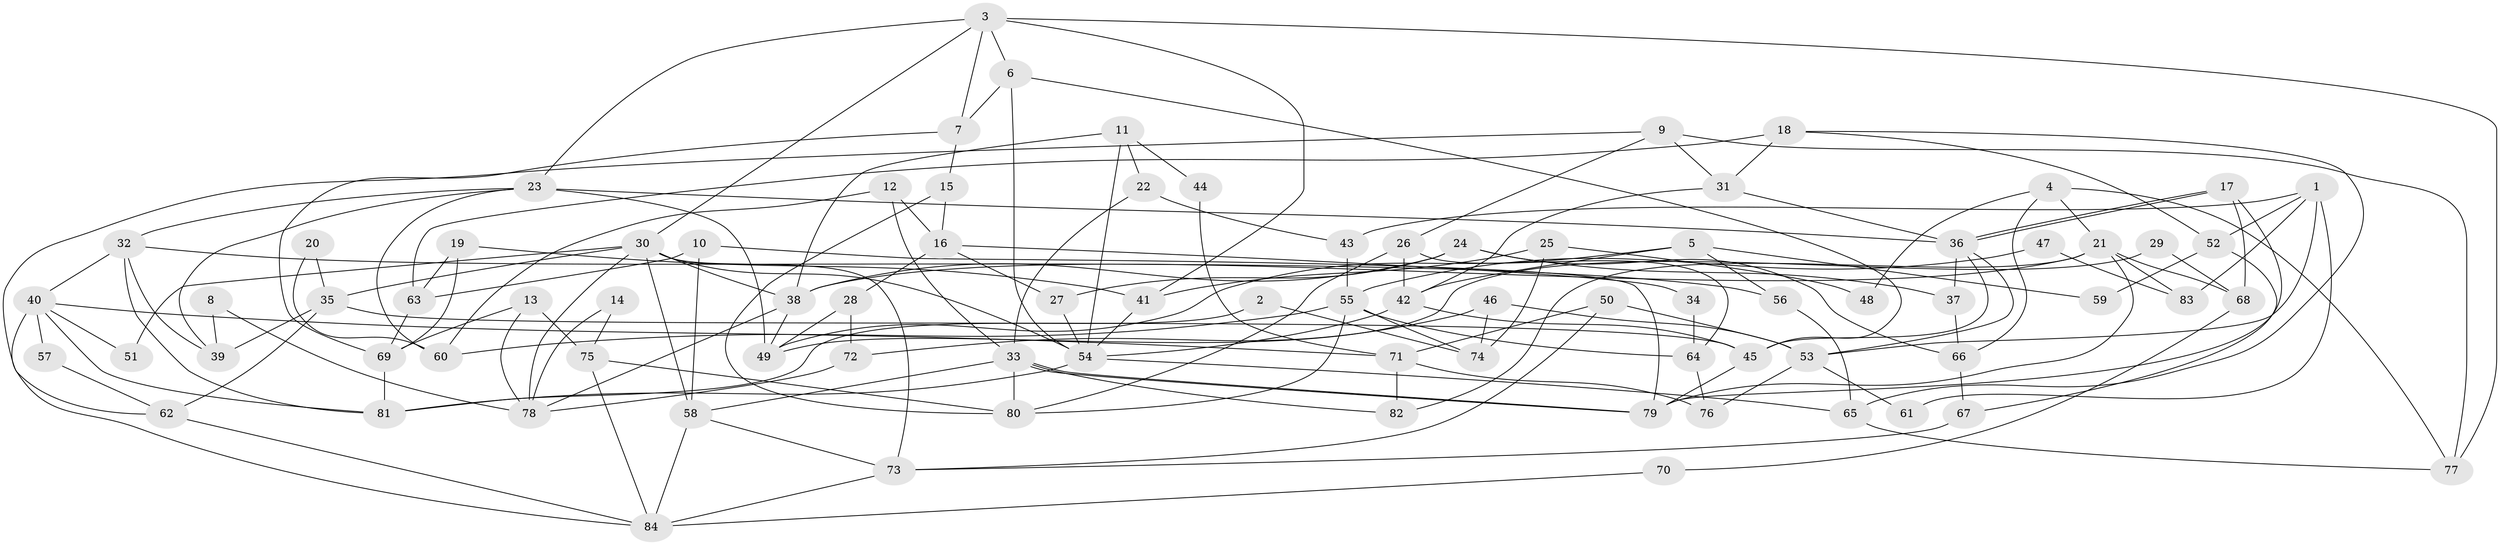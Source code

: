 // Generated by graph-tools (version 1.1) at 2025/15/03/09/25 04:15:06]
// undirected, 84 vertices, 168 edges
graph export_dot {
graph [start="1"]
  node [color=gray90,style=filled];
  1;
  2;
  3;
  4;
  5;
  6;
  7;
  8;
  9;
  10;
  11;
  12;
  13;
  14;
  15;
  16;
  17;
  18;
  19;
  20;
  21;
  22;
  23;
  24;
  25;
  26;
  27;
  28;
  29;
  30;
  31;
  32;
  33;
  34;
  35;
  36;
  37;
  38;
  39;
  40;
  41;
  42;
  43;
  44;
  45;
  46;
  47;
  48;
  49;
  50;
  51;
  52;
  53;
  54;
  55;
  56;
  57;
  58;
  59;
  60;
  61;
  62;
  63;
  64;
  65;
  66;
  67;
  68;
  69;
  70;
  71;
  72;
  73;
  74;
  75;
  76;
  77;
  78;
  79;
  80;
  81;
  82;
  83;
  84;
  1 -- 52;
  1 -- 53;
  1 -- 43;
  1 -- 61;
  1 -- 83;
  2 -- 74;
  2 -- 81;
  3 -- 6;
  3 -- 41;
  3 -- 7;
  3 -- 23;
  3 -- 30;
  3 -- 77;
  4 -- 66;
  4 -- 21;
  4 -- 48;
  4 -- 77;
  5 -- 56;
  5 -- 42;
  5 -- 49;
  5 -- 59;
  6 -- 54;
  6 -- 45;
  6 -- 7;
  7 -- 15;
  7 -- 69;
  8 -- 39;
  8 -- 78;
  9 -- 77;
  9 -- 62;
  9 -- 26;
  9 -- 31;
  10 -- 63;
  10 -- 58;
  10 -- 79;
  11 -- 38;
  11 -- 54;
  11 -- 22;
  11 -- 44;
  12 -- 60;
  12 -- 33;
  12 -- 16;
  13 -- 69;
  13 -- 78;
  13 -- 75;
  14 -- 75;
  14 -- 78;
  15 -- 80;
  15 -- 16;
  16 -- 27;
  16 -- 28;
  16 -- 34;
  17 -- 36;
  17 -- 36;
  17 -- 79;
  17 -- 68;
  18 -- 31;
  18 -- 65;
  18 -- 52;
  18 -- 63;
  19 -- 69;
  19 -- 63;
  19 -- 41;
  20 -- 35;
  20 -- 60;
  21 -- 79;
  21 -- 38;
  21 -- 68;
  21 -- 82;
  21 -- 83;
  22 -- 33;
  22 -- 43;
  23 -- 32;
  23 -- 36;
  23 -- 39;
  23 -- 49;
  23 -- 60;
  24 -- 38;
  24 -- 27;
  24 -- 37;
  24 -- 66;
  25 -- 41;
  25 -- 74;
  25 -- 48;
  26 -- 42;
  26 -- 64;
  26 -- 80;
  27 -- 54;
  28 -- 49;
  28 -- 72;
  29 -- 49;
  29 -- 68;
  30 -- 73;
  30 -- 35;
  30 -- 38;
  30 -- 51;
  30 -- 54;
  30 -- 58;
  30 -- 78;
  31 -- 36;
  31 -- 42;
  32 -- 39;
  32 -- 81;
  32 -- 40;
  32 -- 56;
  33 -- 79;
  33 -- 79;
  33 -- 58;
  33 -- 80;
  33 -- 82;
  34 -- 64;
  35 -- 45;
  35 -- 39;
  35 -- 62;
  36 -- 37;
  36 -- 45;
  36 -- 53;
  37 -- 66;
  38 -- 49;
  38 -- 78;
  40 -- 84;
  40 -- 51;
  40 -- 57;
  40 -- 71;
  40 -- 81;
  41 -- 54;
  42 -- 45;
  42 -- 54;
  43 -- 55;
  44 -- 71;
  45 -- 79;
  46 -- 72;
  46 -- 53;
  46 -- 74;
  47 -- 83;
  47 -- 55;
  50 -- 53;
  50 -- 71;
  50 -- 73;
  52 -- 67;
  52 -- 59;
  53 -- 76;
  53 -- 61;
  54 -- 65;
  54 -- 81;
  55 -- 80;
  55 -- 60;
  55 -- 64;
  55 -- 74;
  56 -- 65;
  57 -- 62;
  58 -- 73;
  58 -- 84;
  62 -- 84;
  63 -- 69;
  64 -- 76;
  65 -- 77;
  66 -- 67;
  67 -- 73;
  68 -- 70;
  69 -- 81;
  70 -- 84;
  71 -- 82;
  71 -- 76;
  72 -- 78;
  73 -- 84;
  75 -- 80;
  75 -- 84;
}
